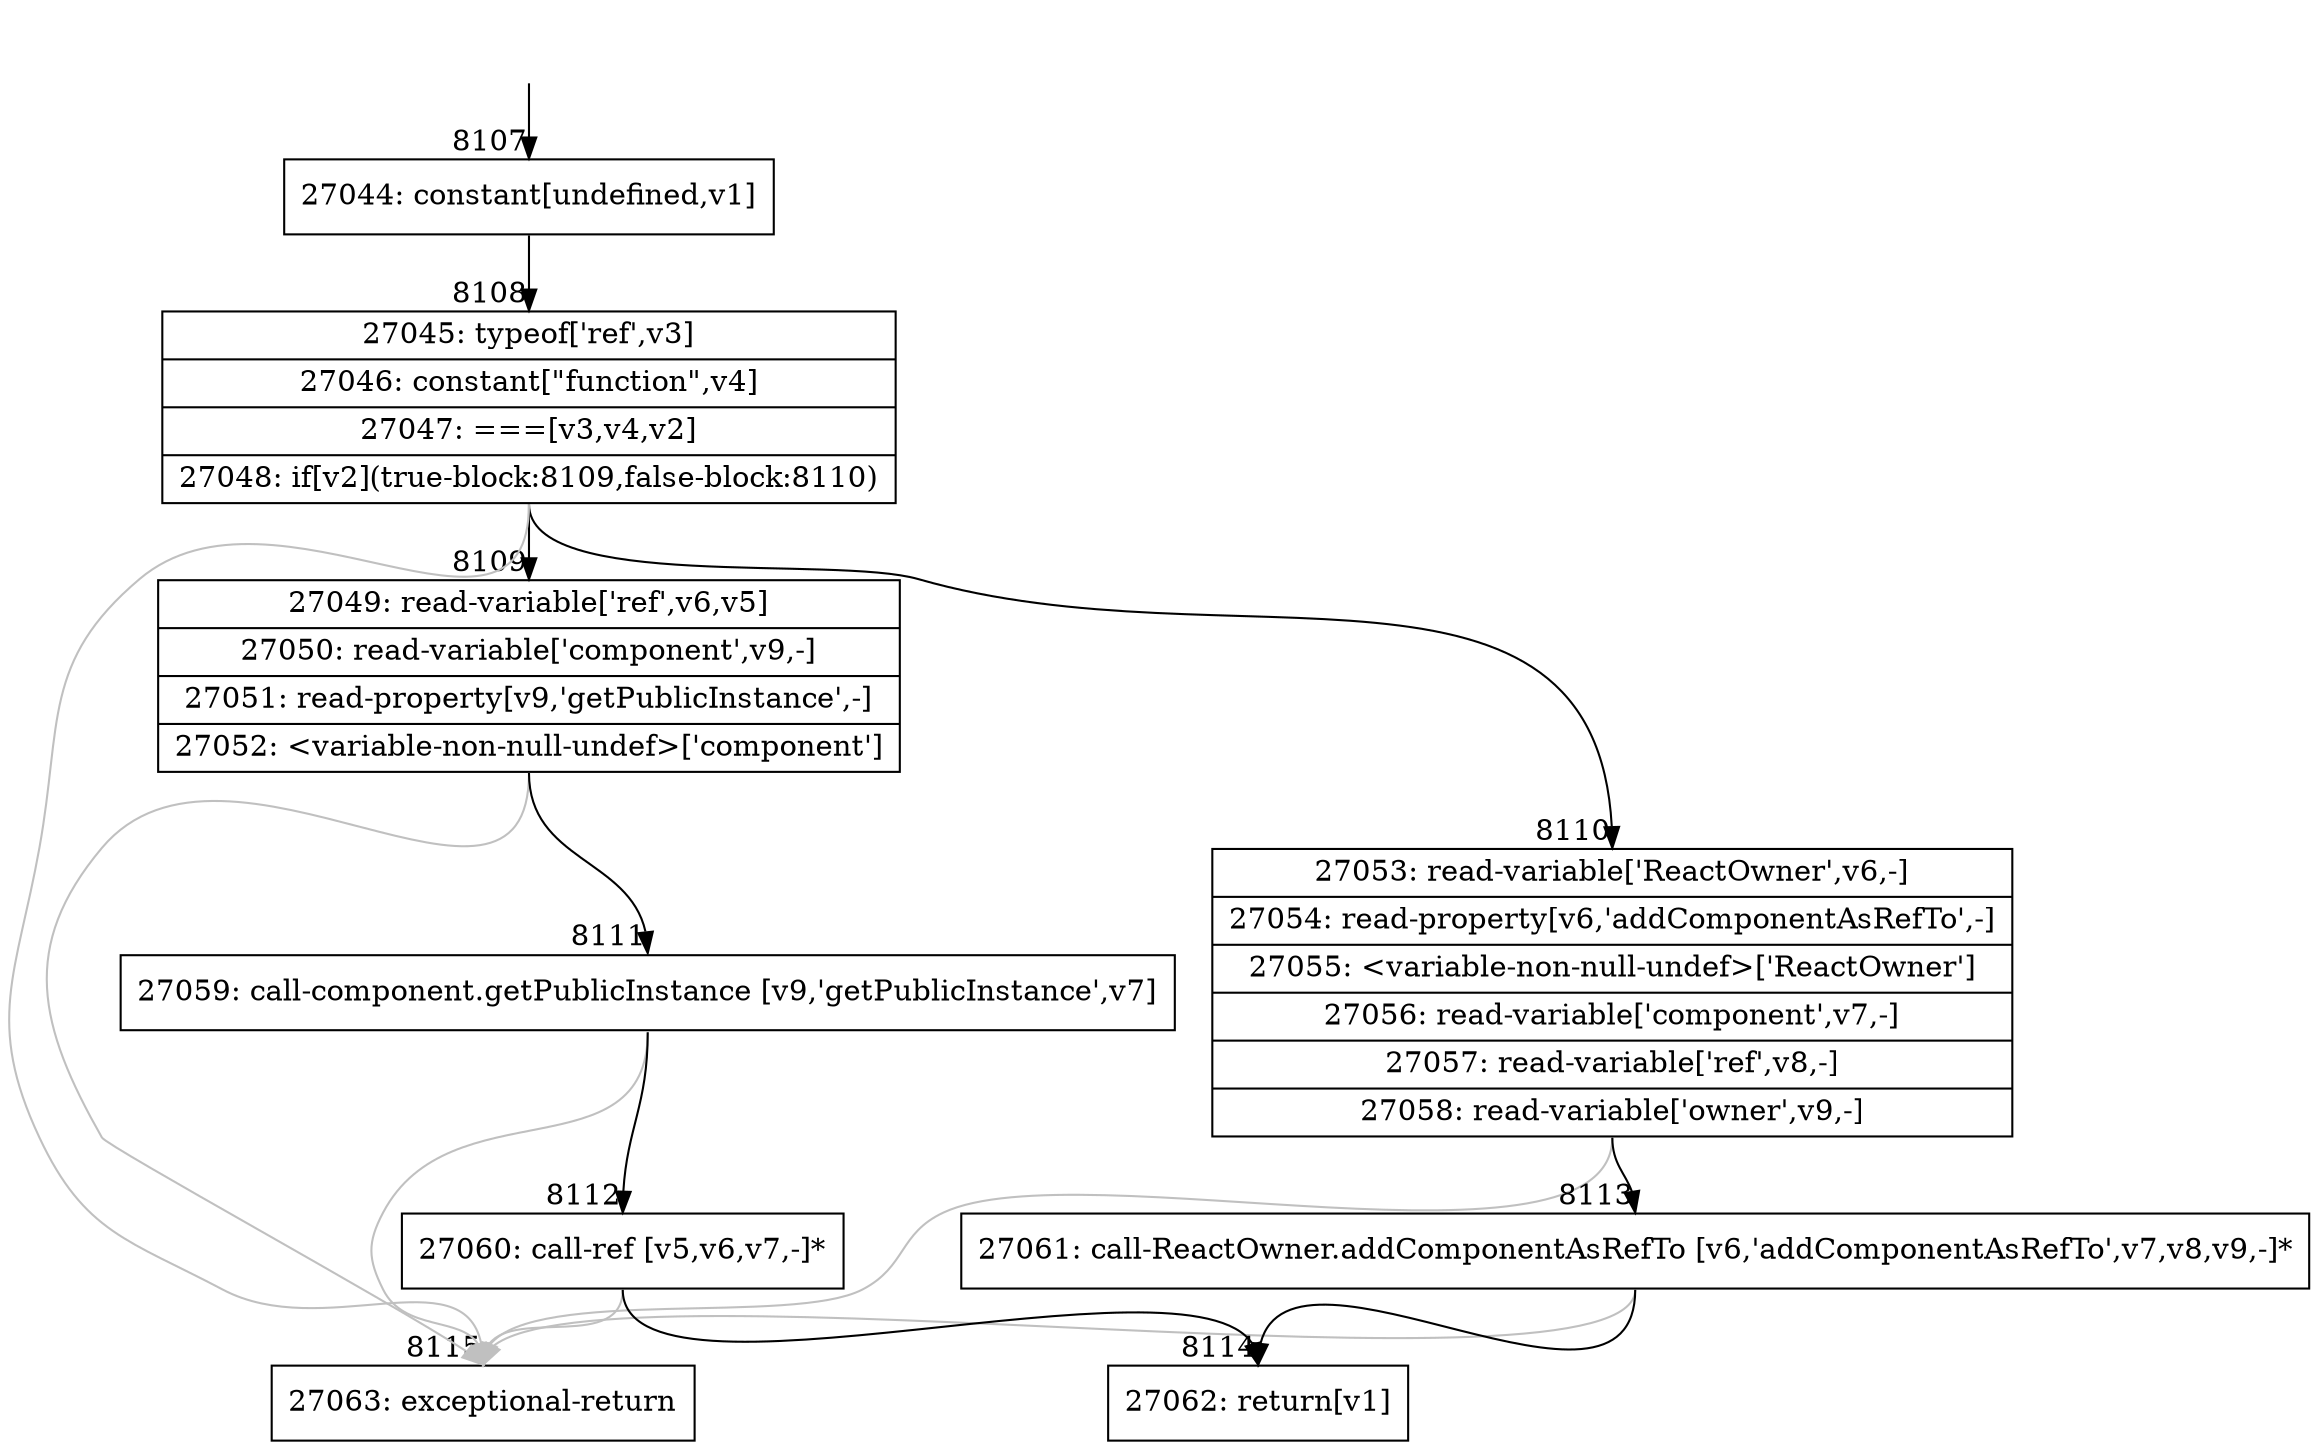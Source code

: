 digraph {
rankdir="TD"
BB_entry588[shape=none,label=""];
BB_entry588 -> BB8107 [tailport=s, headport=n, headlabel="    8107"]
BB8107 [shape=record label="{27044: constant[undefined,v1]}" ] 
BB8107 -> BB8108 [tailport=s, headport=n, headlabel="      8108"]
BB8108 [shape=record label="{27045: typeof['ref',v3]|27046: constant[\"function\",v4]|27047: ===[v3,v4,v2]|27048: if[v2](true-block:8109,false-block:8110)}" ] 
BB8108 -> BB8109 [tailport=s, headport=n, headlabel="      8109"]
BB8108 -> BB8110 [tailport=s, headport=n, headlabel="      8110"]
BB8108 -> BB8115 [tailport=s, headport=n, color=gray, headlabel="      8115"]
BB8109 [shape=record label="{27049: read-variable['ref',v6,v5]|27050: read-variable['component',v9,-]|27051: read-property[v9,'getPublicInstance',-]|27052: \<variable-non-null-undef\>['component']}" ] 
BB8109 -> BB8111 [tailport=s, headport=n, headlabel="      8111"]
BB8109 -> BB8115 [tailport=s, headport=n, color=gray]
BB8110 [shape=record label="{27053: read-variable['ReactOwner',v6,-]|27054: read-property[v6,'addComponentAsRefTo',-]|27055: \<variable-non-null-undef\>['ReactOwner']|27056: read-variable['component',v7,-]|27057: read-variable['ref',v8,-]|27058: read-variable['owner',v9,-]}" ] 
BB8110 -> BB8113 [tailport=s, headport=n, headlabel="      8113"]
BB8110 -> BB8115 [tailport=s, headport=n, color=gray]
BB8111 [shape=record label="{27059: call-component.getPublicInstance [v9,'getPublicInstance',v7]}" ] 
BB8111 -> BB8112 [tailport=s, headport=n, headlabel="      8112"]
BB8111 -> BB8115 [tailport=s, headport=n, color=gray]
BB8112 [shape=record label="{27060: call-ref [v5,v6,v7,-]*}" ] 
BB8112 -> BB8114 [tailport=s, headport=n, headlabel="      8114"]
BB8112 -> BB8115 [tailport=s, headport=n, color=gray]
BB8113 [shape=record label="{27061: call-ReactOwner.addComponentAsRefTo [v6,'addComponentAsRefTo',v7,v8,v9,-]*}" ] 
BB8113 -> BB8114 [tailport=s, headport=n]
BB8113 -> BB8115 [tailport=s, headport=n, color=gray]
BB8114 [shape=record label="{27062: return[v1]}" ] 
BB8115 [shape=record label="{27063: exceptional-return}" ] 
//#$~ 14235
}
